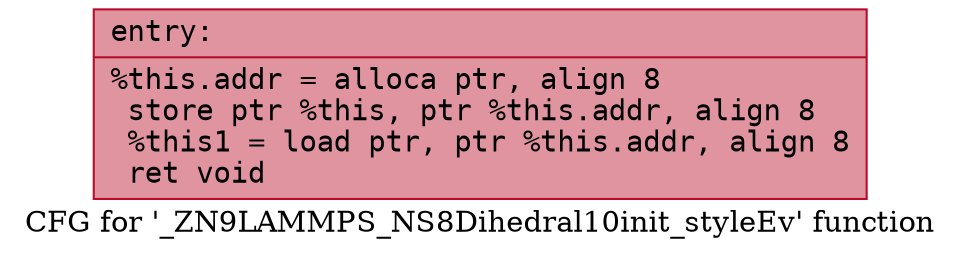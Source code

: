 digraph "CFG for '_ZN9LAMMPS_NS8Dihedral10init_styleEv' function" {
	label="CFG for '_ZN9LAMMPS_NS8Dihedral10init_styleEv' function";

	Node0x5577496cd8a0 [shape=record,color="#b70d28ff", style=filled, fillcolor="#b70d2870" fontname="Courier",label="{entry:\l|  %this.addr = alloca ptr, align 8\l  store ptr %this, ptr %this.addr, align 8\l  %this1 = load ptr, ptr %this.addr, align 8\l  ret void\l}"];
}
